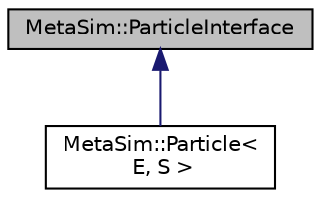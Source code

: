 digraph "MetaSim::ParticleInterface"
{
  edge [fontname="Helvetica",fontsize="10",labelfontname="Helvetica",labelfontsize="10"];
  node [fontname="Helvetica",fontsize="10",shape=record];
  Node0 [label="MetaSim::ParticleInterface",height=0.2,width=0.4,color="black", fillcolor="grey75", style="filled", fontcolor="black"];
  Node0 -> Node1 [dir="back",color="midnightblue",fontsize="10",style="solid",fontname="Helvetica"];
  Node1 [label="MetaSim::Particle\<\l E, S \>",height=0.2,width=0.4,color="black", fillcolor="white", style="filled",URL="$classMetaSim_1_1Particle.html"];
}
